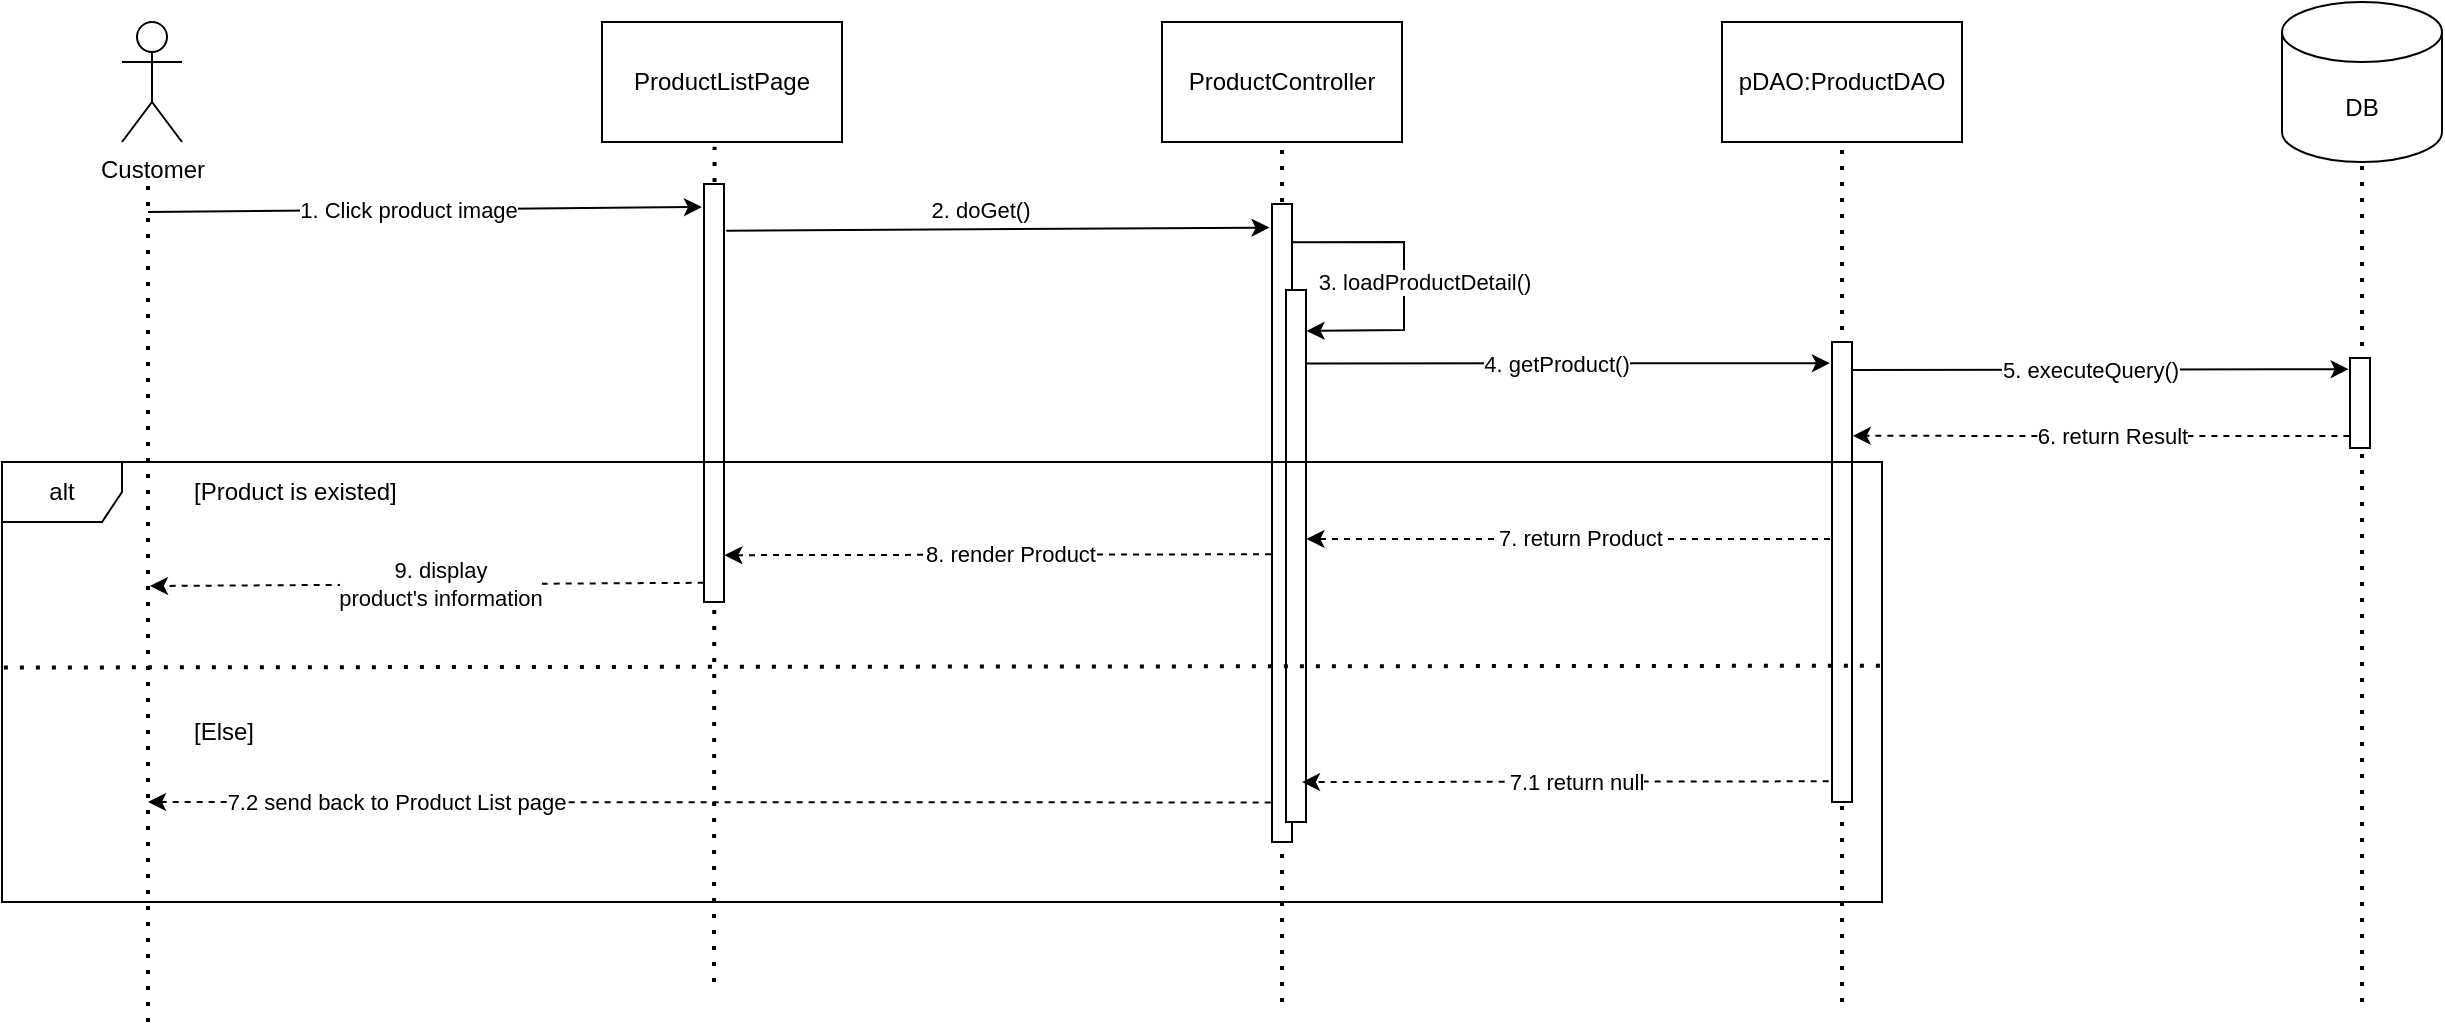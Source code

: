 <mxfile version="21.7.5" type="device">
  <diagram name="Page-1" id="2YBvvXClWsGukQMizWep">
    <mxGraphModel dx="2444" dy="932" grid="1" gridSize="10" guides="1" tooltips="1" connect="1" arrows="1" fold="1" page="1" pageScale="1" pageWidth="850" pageHeight="1100" math="0" shadow="0">
      <root>
        <mxCell id="0" />
        <mxCell id="1" parent="0" />
        <mxCell id="oHZJs8eeRiXXtyMh8pcy-1" value="Customer" style="shape=umlActor;verticalLabelPosition=bottom;verticalAlign=top;html=1;outlineConnect=0;" vertex="1" parent="1">
          <mxGeometry x="-280" y="50" width="30" height="60" as="geometry" />
        </mxCell>
        <mxCell id="oHZJs8eeRiXXtyMh8pcy-2" value="ProductController" style="rounded=0;whiteSpace=wrap;html=1;" vertex="1" parent="1">
          <mxGeometry x="240" y="50" width="120" height="60" as="geometry" />
        </mxCell>
        <mxCell id="oHZJs8eeRiXXtyMh8pcy-4" value="pDAO:ProductDAO" style="rounded=0;whiteSpace=wrap;html=1;" vertex="1" parent="1">
          <mxGeometry x="520" y="50" width="120" height="60" as="geometry" />
        </mxCell>
        <mxCell id="oHZJs8eeRiXXtyMh8pcy-6" value="DB" style="shape=cylinder3;whiteSpace=wrap;html=1;boundedLbl=1;backgroundOutline=1;size=15;" vertex="1" parent="1">
          <mxGeometry x="800" y="40" width="80" height="80" as="geometry" />
        </mxCell>
        <mxCell id="oHZJs8eeRiXXtyMh8pcy-7" value="" style="endArrow=none;dashed=1;html=1;dashPattern=1 3;strokeWidth=2;rounded=0;entryX=0.469;entryY=1.039;entryDx=0;entryDy=0;entryPerimeter=0;" edge="1" parent="1" target="oHZJs8eeRiXXtyMh8pcy-31">
          <mxGeometry width="50" height="50" relative="1" as="geometry">
            <mxPoint x="16" y="530" as="sourcePoint" />
            <mxPoint y="130" as="targetPoint" />
          </mxGeometry>
        </mxCell>
        <mxCell id="oHZJs8eeRiXXtyMh8pcy-8" value="" style="endArrow=none;dashed=1;html=1;dashPattern=1 3;strokeWidth=2;rounded=0;entryX=0.5;entryY=1;entryDx=0;entryDy=0;" edge="1" parent="1" target="oHZJs8eeRiXXtyMh8pcy-2">
          <mxGeometry width="50" height="50" relative="1" as="geometry">
            <mxPoint x="300" y="540" as="sourcePoint" />
            <mxPoint x="299.66" y="120" as="targetPoint" />
          </mxGeometry>
        </mxCell>
        <mxCell id="oHZJs8eeRiXXtyMh8pcy-9" value="" style="endArrow=none;dashed=1;html=1;dashPattern=1 3;strokeWidth=2;rounded=0;" edge="1" parent="1">
          <mxGeometry width="50" height="50" relative="1" as="geometry">
            <mxPoint x="580" y="540" as="sourcePoint" />
            <mxPoint x="580" y="110" as="targetPoint" />
          </mxGeometry>
        </mxCell>
        <mxCell id="oHZJs8eeRiXXtyMh8pcy-10" value="" style="endArrow=none;dashed=1;html=1;dashPattern=1 3;strokeWidth=2;rounded=0;entryX=0.5;entryY=1;entryDx=0;entryDy=0;entryPerimeter=0;" edge="1" parent="1" target="oHZJs8eeRiXXtyMh8pcy-6">
          <mxGeometry width="50" height="50" relative="1" as="geometry">
            <mxPoint x="840" y="540" as="sourcePoint" />
            <mxPoint x="840" y="130" as="targetPoint" />
          </mxGeometry>
        </mxCell>
        <mxCell id="oHZJs8eeRiXXtyMh8pcy-11" value="" style="rounded=0;whiteSpace=wrap;html=1;" vertex="1" parent="1">
          <mxGeometry x="295" y="141" width="10" height="319" as="geometry" />
        </mxCell>
        <mxCell id="oHZJs8eeRiXXtyMh8pcy-12" value="2. doGet()" style="endArrow=classic;html=1;rounded=0;exitX=1.113;exitY=0.112;exitDx=0;exitDy=0;exitPerimeter=0;entryX=-0.124;entryY=0.037;entryDx=0;entryDy=0;entryPerimeter=0;" edge="1" parent="1" source="oHZJs8eeRiXXtyMh8pcy-33" target="oHZJs8eeRiXXtyMh8pcy-11">
          <mxGeometry x="-0.069" y="10" width="50" height="50" relative="1" as="geometry">
            <mxPoint x="30" y="153" as="sourcePoint" />
            <mxPoint x="290" y="153" as="targetPoint" />
            <mxPoint as="offset" />
          </mxGeometry>
        </mxCell>
        <mxCell id="oHZJs8eeRiXXtyMh8pcy-14" value="" style="rounded=0;whiteSpace=wrap;html=1;" vertex="1" parent="1">
          <mxGeometry x="575" y="210" width="10" height="230" as="geometry" />
        </mxCell>
        <mxCell id="oHZJs8eeRiXXtyMh8pcy-17" value="" style="rounded=0;whiteSpace=wrap;html=1;" vertex="1" parent="1">
          <mxGeometry x="834" y="218" width="10" height="45" as="geometry" />
        </mxCell>
        <mxCell id="oHZJs8eeRiXXtyMh8pcy-21" value="" style="rounded=0;whiteSpace=wrap;html=1;" vertex="1" parent="1">
          <mxGeometry x="302" y="184" width="10" height="266" as="geometry" />
        </mxCell>
        <mxCell id="oHZJs8eeRiXXtyMh8pcy-22" value="3. loadProductDetail()" style="endArrow=classic;html=1;rounded=0;entryX=1.032;entryY=0.077;entryDx=0;entryDy=0;entryPerimeter=0;exitX=1.026;exitY=0.06;exitDx=0;exitDy=0;exitPerimeter=0;" edge="1" parent="1" source="oHZJs8eeRiXXtyMh8pcy-11" target="oHZJs8eeRiXXtyMh8pcy-21">
          <mxGeometry x="0.02" y="10" width="50" height="50" relative="1" as="geometry">
            <mxPoint x="306" y="160" as="sourcePoint" />
            <mxPoint x="312.95" y="204.482" as="targetPoint" />
            <mxPoint as="offset" />
            <Array as="points">
              <mxPoint x="361" y="160" />
              <mxPoint x="361" y="204" />
            </Array>
          </mxGeometry>
        </mxCell>
        <mxCell id="oHZJs8eeRiXXtyMh8pcy-23" value="4. getProduct()" style="endArrow=classic;html=1;rounded=0;exitX=1.015;exitY=0.138;exitDx=0;exitDy=0;exitPerimeter=0;entryX=-0.105;entryY=0.046;entryDx=0;entryDy=0;entryPerimeter=0;" edge="1" parent="1" source="oHZJs8eeRiXXtyMh8pcy-21" target="oHZJs8eeRiXXtyMh8pcy-14">
          <mxGeometry x="-0.044" width="50" height="50" relative="1" as="geometry">
            <mxPoint x="316.43" y="220.575" as="sourcePoint" />
            <mxPoint x="571" y="221" as="targetPoint" />
            <mxPoint as="offset" />
            <Array as="points" />
          </mxGeometry>
        </mxCell>
        <mxCell id="oHZJs8eeRiXXtyMh8pcy-25" value="5. executeQuery()" style="endArrow=classic;html=1;rounded=0;exitX=1.029;exitY=0.061;exitDx=0;exitDy=0;exitPerimeter=0;entryX=-0.067;entryY=0.124;entryDx=0;entryDy=0;entryPerimeter=0;" edge="1" parent="1" source="oHZJs8eeRiXXtyMh8pcy-14" target="oHZJs8eeRiXXtyMh8pcy-17">
          <mxGeometry x="-0.044" width="50" height="50" relative="1" as="geometry">
            <mxPoint x="590" y="224" as="sourcePoint" />
            <mxPoint x="830" y="224" as="targetPoint" />
            <mxPoint as="offset" />
            <Array as="points" />
          </mxGeometry>
        </mxCell>
        <mxCell id="oHZJs8eeRiXXtyMh8pcy-27" value="6. return Result" style="endArrow=classic;html=1;rounded=0;entryX=1.038;entryY=0.204;entryDx=0;entryDy=0;entryPerimeter=0;dashed=1;exitX=-0.032;exitY=0.867;exitDx=0;exitDy=0;exitPerimeter=0;" edge="1" parent="1" source="oHZJs8eeRiXXtyMh8pcy-17" target="oHZJs8eeRiXXtyMh8pcy-14">
          <mxGeometry x="-0.044" width="50" height="50" relative="1" as="geometry">
            <mxPoint x="826.44" y="257" as="sourcePoint" />
            <mxPoint x="585.0" y="256.62" as="targetPoint" />
            <mxPoint as="offset" />
            <Array as="points" />
          </mxGeometry>
        </mxCell>
        <mxCell id="oHZJs8eeRiXXtyMh8pcy-29" value="7. return Product" style="endArrow=classic;html=1;rounded=0;entryX=1.024;entryY=0.468;entryDx=0;entryDy=0;entryPerimeter=0;dashed=1;exitX=-0.099;exitY=0.428;exitDx=0;exitDy=0;exitPerimeter=0;" edge="1" parent="1" source="oHZJs8eeRiXXtyMh8pcy-14" target="oHZJs8eeRiXXtyMh8pcy-21">
          <mxGeometry x="-0.044" width="50" height="50" relative="1" as="geometry">
            <mxPoint x="561.44" y="308.59" as="sourcePoint" />
            <mxPoint x="320.0" y="308.21" as="targetPoint" />
            <mxPoint as="offset" />
            <Array as="points" />
          </mxGeometry>
        </mxCell>
        <mxCell id="oHZJs8eeRiXXtyMh8pcy-30" value="7.1 return null" style="endArrow=classic;html=1;rounded=0;entryX=0.8;entryY=0.925;entryDx=0;entryDy=0;entryPerimeter=0;dashed=1;exitX=-0.167;exitY=0.955;exitDx=0;exitDy=0;exitPerimeter=0;" edge="1" parent="1" source="oHZJs8eeRiXXtyMh8pcy-14" target="oHZJs8eeRiXXtyMh8pcy-21">
          <mxGeometry x="-0.044" width="50" height="50" relative="1" as="geometry">
            <mxPoint x="561.44" y="430.38" as="sourcePoint" />
            <mxPoint x="320.0" y="430" as="targetPoint" />
            <mxPoint as="offset" />
            <Array as="points" />
          </mxGeometry>
        </mxCell>
        <mxCell id="oHZJs8eeRiXXtyMh8pcy-31" value="ProductListPage" style="rounded=0;whiteSpace=wrap;html=1;" vertex="1" parent="1">
          <mxGeometry x="-40" y="50" width="120" height="60" as="geometry" />
        </mxCell>
        <mxCell id="oHZJs8eeRiXXtyMh8pcy-32" value="" style="endArrow=none;dashed=1;html=1;dashPattern=1 3;strokeWidth=2;rounded=0;entryX=0.469;entryY=1.039;entryDx=0;entryDy=0;entryPerimeter=0;" edge="1" parent="1">
          <mxGeometry width="50" height="50" relative="1" as="geometry">
            <mxPoint x="-267" y="550" as="sourcePoint" />
            <mxPoint x="-267" y="130" as="targetPoint" />
          </mxGeometry>
        </mxCell>
        <mxCell id="oHZJs8eeRiXXtyMh8pcy-33" value="" style="rounded=0;whiteSpace=wrap;html=1;" vertex="1" parent="1">
          <mxGeometry x="11" y="131" width="10" height="209" as="geometry" />
        </mxCell>
        <mxCell id="oHZJs8eeRiXXtyMh8pcy-34" value="1. Click product image" style="endArrow=classic;html=1;rounded=0;entryX=-0.104;entryY=0.055;entryDx=0;entryDy=0;entryPerimeter=0;" edge="1" parent="1" target="oHZJs8eeRiXXtyMh8pcy-33">
          <mxGeometry x="-0.061" width="50" height="50" relative="1" as="geometry">
            <mxPoint x="-267" y="145" as="sourcePoint" />
            <mxPoint x="3.43" y="142.704" as="targetPoint" />
            <mxPoint as="offset" />
          </mxGeometry>
        </mxCell>
        <mxCell id="oHZJs8eeRiXXtyMh8pcy-39" value="8. render Product" style="endArrow=classic;html=1;rounded=0;dashed=1;exitX=-0.048;exitY=0.549;exitDx=0;exitDy=0;exitPerimeter=0;entryX=1.02;entryY=0.888;entryDx=0;entryDy=0;entryPerimeter=0;" edge="1" parent="1" source="oHZJs8eeRiXXtyMh8pcy-11" target="oHZJs8eeRiXXtyMh8pcy-33">
          <mxGeometry x="-0.044" width="50" height="50" relative="1" as="geometry">
            <mxPoint x="291.44" y="315.48" as="sourcePoint" />
            <mxPoint x="30" y="315" as="targetPoint" />
            <mxPoint as="offset" />
            <Array as="points" />
          </mxGeometry>
        </mxCell>
        <mxCell id="oHZJs8eeRiXXtyMh8pcy-40" value="9. display &lt;br&gt;product&#39;s information" style="endArrow=classic;html=1;rounded=0;dashed=1;exitX=-0.016;exitY=0.954;exitDx=0;exitDy=0;exitPerimeter=0;" edge="1" parent="1" source="oHZJs8eeRiXXtyMh8pcy-33">
          <mxGeometry x="-0.046" width="50" height="50" relative="1" as="geometry">
            <mxPoint x="8.47" y="330.386" as="sourcePoint" />
            <mxPoint x="-266" y="332" as="targetPoint" />
            <mxPoint as="offset" />
            <Array as="points" />
          </mxGeometry>
        </mxCell>
        <mxCell id="oHZJs8eeRiXXtyMh8pcy-41" value="7.2 send back to Product List page" style="endArrow=classic;html=1;rounded=0;dashed=1;exitX=-0.067;exitY=0.938;exitDx=0;exitDy=0;exitPerimeter=0;" edge="1" parent="1" source="oHZJs8eeRiXXtyMh8pcy-11">
          <mxGeometry x="0.557" width="50" height="50" relative="1" as="geometry">
            <mxPoint x="290" y="440" as="sourcePoint" />
            <mxPoint x="-267" y="440" as="targetPoint" />
            <mxPoint as="offset" />
            <Array as="points" />
          </mxGeometry>
        </mxCell>
        <mxCell id="oHZJs8eeRiXXtyMh8pcy-42" value="alt" style="shape=umlFrame;whiteSpace=wrap;html=1;pointerEvents=0;" vertex="1" parent="1">
          <mxGeometry x="-340" y="270" width="940" height="220" as="geometry" />
        </mxCell>
        <mxCell id="oHZJs8eeRiXXtyMh8pcy-43" value="[Product is existed]" style="text;strokeColor=none;fillColor=none;align=left;verticalAlign=middle;spacingLeft=4;spacingRight=4;overflow=hidden;points=[[0,0.5],[1,0.5]];portConstraint=eastwest;rotatable=0;whiteSpace=wrap;html=1;" vertex="1" parent="1">
          <mxGeometry x="-250" y="270" width="120" height="30" as="geometry" />
        </mxCell>
        <mxCell id="oHZJs8eeRiXXtyMh8pcy-44" value="[Else]" style="text;strokeColor=none;fillColor=none;align=left;verticalAlign=middle;spacingLeft=4;spacingRight=4;overflow=hidden;points=[[0,0.5],[1,0.5]];portConstraint=eastwest;rotatable=0;whiteSpace=wrap;html=1;" vertex="1" parent="1">
          <mxGeometry x="-250" y="390" width="50" height="30" as="geometry" />
        </mxCell>
        <mxCell id="oHZJs8eeRiXXtyMh8pcy-45" value="" style="endArrow=none;dashed=1;html=1;dashPattern=1 3;strokeWidth=2;rounded=0;exitX=0.001;exitY=0.467;exitDx=0;exitDy=0;exitPerimeter=0;entryX=1.002;entryY=0.463;entryDx=0;entryDy=0;entryPerimeter=0;" edge="1" parent="1" source="oHZJs8eeRiXXtyMh8pcy-42" target="oHZJs8eeRiXXtyMh8pcy-42">
          <mxGeometry width="50" height="50" relative="1" as="geometry">
            <mxPoint x="90" y="380" as="sourcePoint" />
            <mxPoint x="140" y="330" as="targetPoint" />
          </mxGeometry>
        </mxCell>
      </root>
    </mxGraphModel>
  </diagram>
</mxfile>
